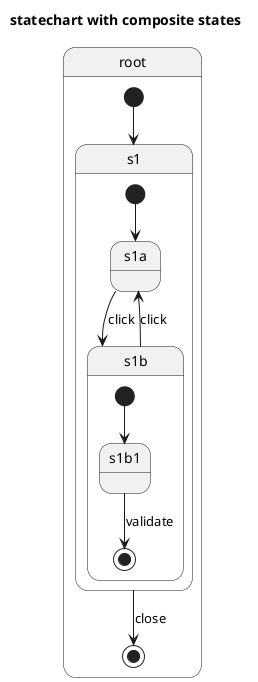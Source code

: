@startuml
title statechart with composite states
state "root" as root {
  [*] --> s1
  s1 --> [*] : close
  state "s1" as s1 {
    [*] --> s1a
    state "s1b" as s1b {
      [*] --> s1b1
      s1b --> s1a : click
      s1b1 --> [*] : validate
      state "s1b1" as s1b1 {
      }
    }
    state "s1a" as s1a {
      s1a --> s1b : click
    }
  }
}
@enduml